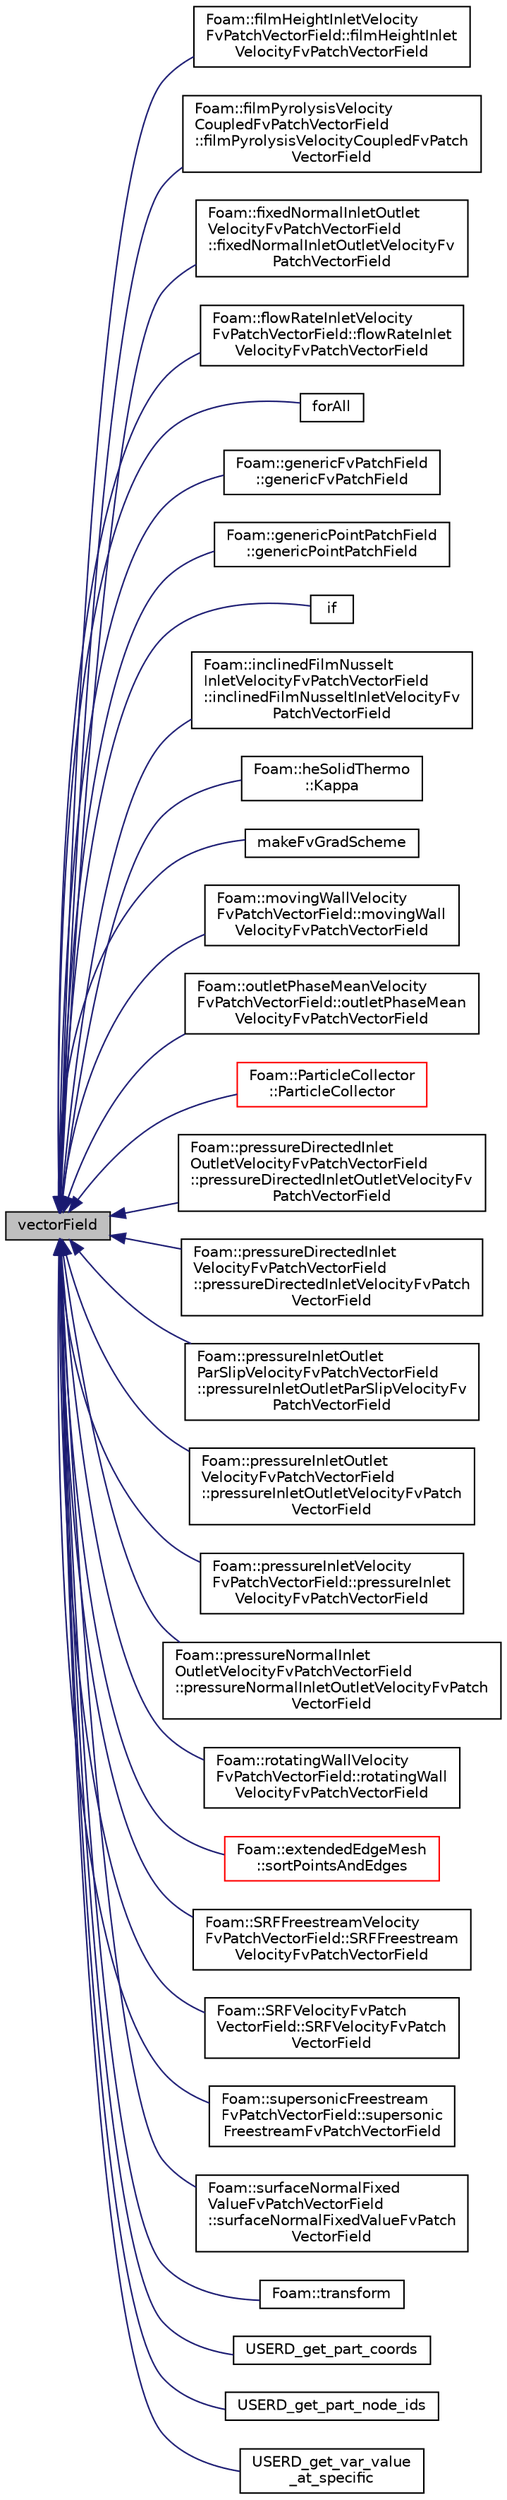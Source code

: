 digraph "vectorField"
{
  bgcolor="transparent";
  edge [fontname="Helvetica",fontsize="10",labelfontname="Helvetica",labelfontsize="10"];
  node [fontname="Helvetica",fontsize="10",shape=record];
  rankdir="LR";
  Node1 [label="vectorField",height=0.2,width=0.4,color="black", fillcolor="grey75", style="filled", fontcolor="black"];
  Node1 -> Node2 [dir="back",color="midnightblue",fontsize="10",style="solid",fontname="Helvetica"];
  Node2 [label="Foam::filmHeightInletVelocity\lFvPatchVectorField::filmHeightInlet\lVelocityFvPatchVectorField",height=0.2,width=0.4,color="black",URL="$a00781.html#a3a9dfa3bc17bc45b8276805169ccf77f",tooltip="Construct from patch, internal field and dictionary. "];
  Node1 -> Node3 [dir="back",color="midnightblue",fontsize="10",style="solid",fontname="Helvetica"];
  Node3 [label="Foam::filmPyrolysisVelocity\lCoupledFvPatchVectorField\l::filmPyrolysisVelocityCoupledFvPatch\lVectorField",height=0.2,width=0.4,color="black",URL="$a00785.html#a0113207fd0aebaeafda021f59e28298a",tooltip="Construct from patch, internal field and dictionary. "];
  Node1 -> Node4 [dir="back",color="midnightblue",fontsize="10",style="solid",fontname="Helvetica"];
  Node4 [label="Foam::fixedNormalInletOutlet\lVelocityFvPatchVectorField\l::fixedNormalInletOutletVelocityFv\lPatchVectorField",height=0.2,width=0.4,color="black",URL="$a00826.html#a0499a7d6c6cb44fe621a795e54b75003",tooltip="Construct from patch, internal field and dictionary. "];
  Node1 -> Node5 [dir="back",color="midnightblue",fontsize="10",style="solid",fontname="Helvetica"];
  Node5 [label="Foam::flowRateInletVelocity\lFvPatchVectorField::flowRateInlet\lVelocityFvPatchVectorField",height=0.2,width=0.4,color="black",URL="$a00842.html#a021a3be364058ff4c67c0e2e2da969fd",tooltip="Construct from patch, internal field and dictionary. "];
  Node1 -> Node6 [dir="back",color="midnightblue",fontsize="10",style="solid",fontname="Helvetica"];
  Node6 [label="forAll",height=0.2,width=0.4,color="black",URL="$a03230.html#a06297ebc59c8cf33e217a4c04fc0c416"];
  Node1 -> Node7 [dir="back",color="midnightblue",fontsize="10",style="solid",fontname="Helvetica"];
  Node7 [label="Foam::genericFvPatchField\l::genericFvPatchField",height=0.2,width=0.4,color="black",URL="$a00913.html#a55caa01e757d3893cd3a7034439317d9",tooltip="Construct from patch, internal field and dictionary. "];
  Node1 -> Node8 [dir="back",color="midnightblue",fontsize="10",style="solid",fontname="Helvetica"];
  Node8 [label="Foam::genericPointPatchField\l::genericPointPatchField",height=0.2,width=0.4,color="black",URL="$a00915.html#abb7dd7bf600b72b3b82ea631844b5eb3",tooltip="Construct from patch, internal field and dictionary. "];
  Node1 -> Node9 [dir="back",color="midnightblue",fontsize="10",style="solid",fontname="Helvetica"];
  Node9 [label="if",height=0.2,width=0.4,color="black",URL="$a04317.html#a520f4d4aa8470e27c0951523e115ca89"];
  Node1 -> Node10 [dir="back",color="midnightblue",fontsize="10",style="solid",fontname="Helvetica"];
  Node10 [label="Foam::inclinedFilmNusselt\lInletVelocityFvPatchVectorField\l::inclinedFilmNusseltInletVelocityFv\lPatchVectorField",height=0.2,width=0.4,color="black",URL="$a01041.html#aa2bf355137b756debecb988d72b6f7ce",tooltip="Construct from patch, internal field and dictionary. "];
  Node1 -> Node11 [dir="back",color="midnightblue",fontsize="10",style="solid",fontname="Helvetica"];
  Node11 [label="Foam::heSolidThermo\l::Kappa",height=0.2,width=0.4,color="black",URL="$a01004.html#a971ebbac724c8d76fbcf5d82f11118f4",tooltip="Anisotropic thermal conductivity [W/m/K]. "];
  Node1 -> Node12 [dir="back",color="midnightblue",fontsize="10",style="solid",fontname="Helvetica"];
  Node12 [label="makeFvGradScheme",height=0.2,width=0.4,color="black",URL="$a05747.html#a392ada9a48d078ac5e73a2b100268766"];
  Node1 -> Node13 [dir="back",color="midnightblue",fontsize="10",style="solid",fontname="Helvetica"];
  Node13 [label="Foam::movingWallVelocity\lFvPatchVectorField::movingWall\lVelocityFvPatchVectorField",height=0.2,width=0.4,color="black",URL="$a01538.html#a0231923b35c14fdefc5141e810652962",tooltip="Construct from patch, internal field and dictionary. "];
  Node1 -> Node14 [dir="back",color="midnightblue",fontsize="10",style="solid",fontname="Helvetica"];
  Node14 [label="Foam::outletPhaseMeanVelocity\lFvPatchVectorField::outletPhaseMean\lVelocityFvPatchVectorField",height=0.2,width=0.4,color="black",URL="$a01751.html#abd8c0e269c5a8af156f094100d470a58",tooltip="Construct from patch, internal field and dictionary. "];
  Node1 -> Node15 [dir="back",color="midnightblue",fontsize="10",style="solid",fontname="Helvetica"];
  Node15 [label="Foam::ParticleCollector\l::ParticleCollector",height=0.2,width=0.4,color="red",URL="$a01776.html#a7e033a5ad0d811a2692f6ae9237f85e6",tooltip="Construct from dictionary. "];
  Node1 -> Node16 [dir="back",color="midnightblue",fontsize="10",style="solid",fontname="Helvetica"];
  Node16 [label="Foam::pressureDirectedInlet\lOutletVelocityFvPatchVectorField\l::pressureDirectedInletOutletVelocityFv\lPatchVectorField",height=0.2,width=0.4,color="black",URL="$a01955.html#ab47ba29f327d83da7be0b6e8cc2c8959",tooltip="Construct from patch, internal field and dictionary. "];
  Node1 -> Node17 [dir="back",color="midnightblue",fontsize="10",style="solid",fontname="Helvetica"];
  Node17 [label="Foam::pressureDirectedInlet\lVelocityFvPatchVectorField\l::pressureDirectedInletVelocityFvPatch\lVectorField",height=0.2,width=0.4,color="black",URL="$a01956.html#a213a3cfcc8d111c3b2f18fa3b2ea8b78",tooltip="Construct from patch, internal field and dictionary. "];
  Node1 -> Node18 [dir="back",color="midnightblue",fontsize="10",style="solid",fontname="Helvetica"];
  Node18 [label="Foam::pressureInletOutlet\lParSlipVelocityFvPatchVectorField\l::pressureInletOutletParSlipVelocityFv\lPatchVectorField",height=0.2,width=0.4,color="black",URL="$a01958.html#a4d1612a7f0627993900f17ca7b7e4108",tooltip="Construct from patch, internal field and dictionary. "];
  Node1 -> Node19 [dir="back",color="midnightblue",fontsize="10",style="solid",fontname="Helvetica"];
  Node19 [label="Foam::pressureInletOutlet\lVelocityFvPatchVectorField\l::pressureInletOutletVelocityFvPatch\lVectorField",height=0.2,width=0.4,color="black",URL="$a01959.html#a1cb28697b74494fe7bc2bd922d1b754d",tooltip="Construct from patch, internal field and dictionary. "];
  Node1 -> Node20 [dir="back",color="midnightblue",fontsize="10",style="solid",fontname="Helvetica"];
  Node20 [label="Foam::pressureInletVelocity\lFvPatchVectorField::pressureInlet\lVelocityFvPatchVectorField",height=0.2,width=0.4,color="black",URL="$a01961.html#a8884da2fedbb4772cd202edaa635eced",tooltip="Construct from patch, internal field and dictionary. "];
  Node1 -> Node21 [dir="back",color="midnightblue",fontsize="10",style="solid",fontname="Helvetica"];
  Node21 [label="Foam::pressureNormalInlet\lOutletVelocityFvPatchVectorField\l::pressureNormalInletOutletVelocityFvPatch\lVectorField",height=0.2,width=0.4,color="black",URL="$a01962.html#a595214d9a7a97386a566b741ae5592e8",tooltip="Construct from patch, internal field and dictionary. "];
  Node1 -> Node22 [dir="back",color="midnightblue",fontsize="10",style="solid",fontname="Helvetica"];
  Node22 [label="Foam::rotatingWallVelocity\lFvPatchVectorField::rotatingWall\lVelocityFvPatchVectorField",height=0.2,width=0.4,color="black",URL="$a02219.html#aa15dbfac45d4f98fc2f5e7e28506c382",tooltip="Construct from patch, internal field and dictionary. "];
  Node1 -> Node23 [dir="back",color="midnightblue",fontsize="10",style="solid",fontname="Helvetica"];
  Node23 [label="Foam::extendedEdgeMesh\l::sortPointsAndEdges",height=0.2,width=0.4,color="red",URL="$a00699.html#a35042787bb1f37f3e2695d3b48e313b0"];
  Node1 -> Node24 [dir="back",color="midnightblue",fontsize="10",style="solid",fontname="Helvetica"];
  Node24 [label="Foam::SRFFreestreamVelocity\lFvPatchVectorField::SRFFreestream\lVelocityFvPatchVectorField",height=0.2,width=0.4,color="black",URL="$a02415.html#adc9afbba21b6a5a6ed2c93d2a347b23c",tooltip="Construct from patch, internal field and dictionary. "];
  Node1 -> Node25 [dir="back",color="midnightblue",fontsize="10",style="solid",fontname="Helvetica"];
  Node25 [label="Foam::SRFVelocityFvPatch\lVectorField::SRFVelocityFvPatch\lVectorField",height=0.2,width=0.4,color="black",URL="$a02417.html#a399d49818a002ed8c71341e062ee92d6",tooltip="Construct from patch, internal field and dictionary. "];
  Node1 -> Node26 [dir="back",color="midnightblue",fontsize="10",style="solid",fontname="Helvetica"];
  Node26 [label="Foam::supersonicFreestream\lFvPatchVectorField::supersonic\lFreestreamFvPatchVectorField",height=0.2,width=0.4,color="black",URL="$a02474.html#aa2e0a8248d0afb1dd9e301856da4b400",tooltip="Construct from patch, internal field and dictionary. "];
  Node1 -> Node27 [dir="back",color="midnightblue",fontsize="10",style="solid",fontname="Helvetica"];
  Node27 [label="Foam::surfaceNormalFixed\lValueFvPatchVectorField\l::surfaceNormalFixedValueFvPatch\lVectorField",height=0.2,width=0.4,color="black",URL="$a02489.html#a45b5d0465931671b0bc285e01b5f7545",tooltip="Construct by mapping given. "];
  Node1 -> Node28 [dir="back",color="midnightblue",fontsize="10",style="solid",fontname="Helvetica"];
  Node28 [label="Foam::transform",height=0.2,width=0.4,color="black",URL="$a10733.html#a75beb046b76b32de2dc4a21b9ad4c496",tooltip="Rotate given vectorField with the given quaternion. "];
  Node1 -> Node29 [dir="back",color="midnightblue",fontsize="10",style="solid",fontname="Helvetica"];
  Node29 [label="USERD_get_part_coords",height=0.2,width=0.4,color="black",URL="$a04355.html#a1b16b606af4a5b21f22291f37ded082c"];
  Node1 -> Node30 [dir="back",color="midnightblue",fontsize="10",style="solid",fontname="Helvetica"];
  Node30 [label="USERD_get_part_node_ids",height=0.2,width=0.4,color="black",URL="$a04358.html#a25a505e7c756d04e81800f24661b8dbe"];
  Node1 -> Node31 [dir="back",color="midnightblue",fontsize="10",style="solid",fontname="Helvetica"];
  Node31 [label="USERD_get_var_value\l_at_specific",height=0.2,width=0.4,color="black",URL="$a04364.html#a0576a534bca0ec95b0d7bf19d79bfb91"];
}
